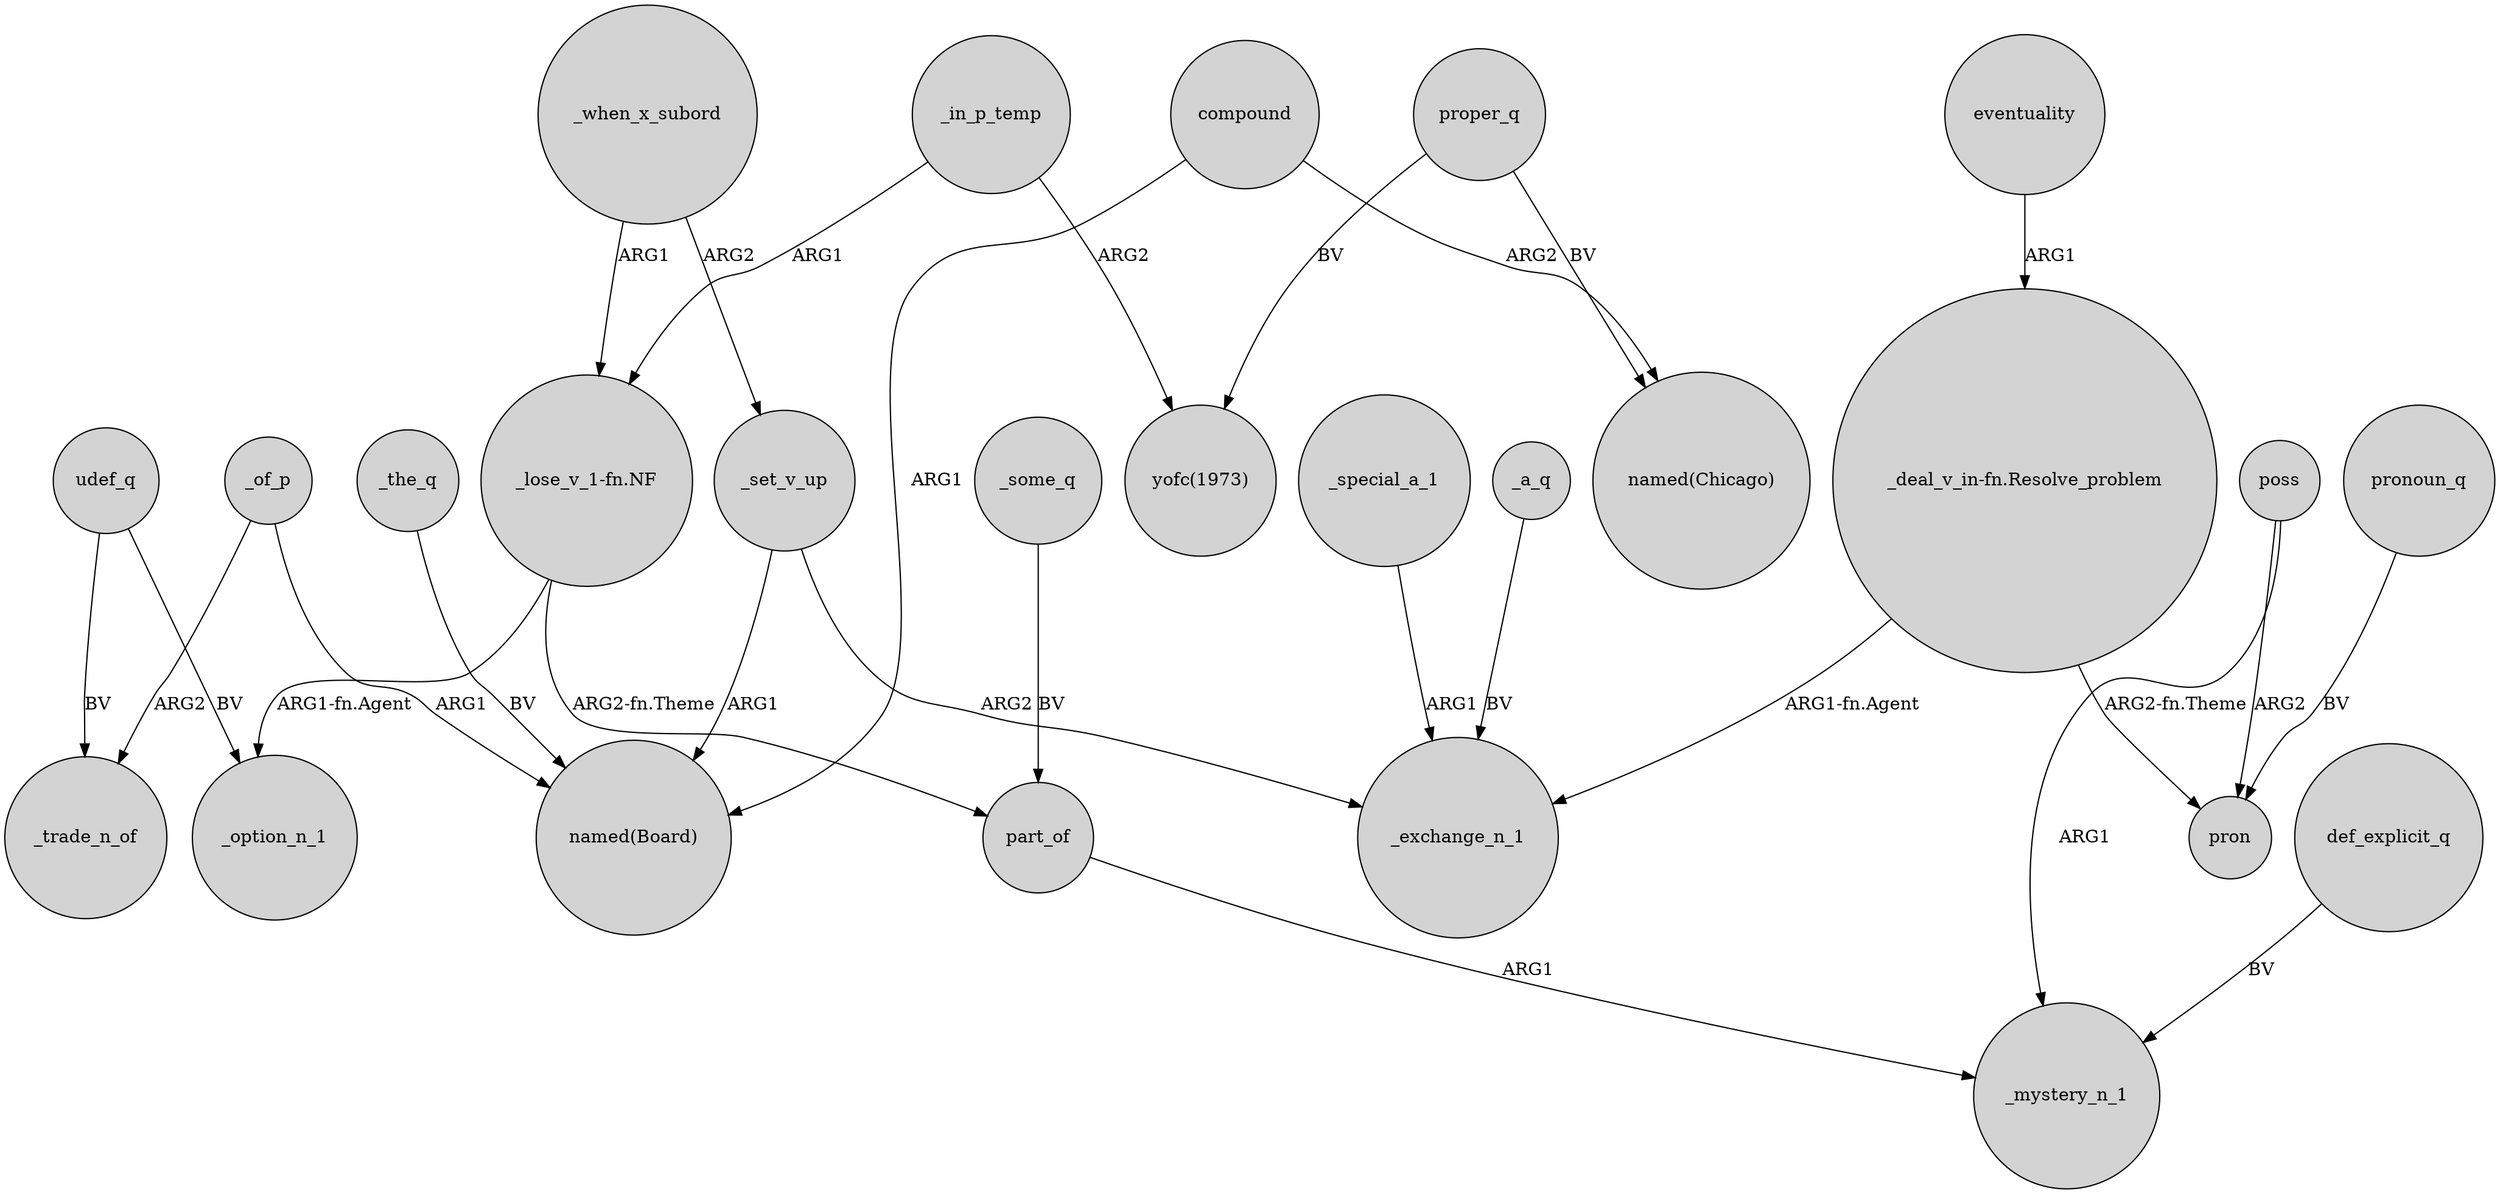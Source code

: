 digraph {
	node [shape=circle style=filled]
	_when_x_subord -> "_lose_v_1-fn.NF" [label=ARG1]
	"_deal_v_in-fn.Resolve_problem" -> pron [label="ARG2-fn.Theme"]
	_the_q -> "named(Board)" [label=BV]
	proper_q -> "yofc(1973)" [label=BV]
	udef_q -> _trade_n_of [label=BV]
	_in_p_temp -> "_lose_v_1-fn.NF" [label=ARG1]
	poss -> pron [label=ARG2]
	udef_q -> _option_n_1 [label=BV]
	"_deal_v_in-fn.Resolve_problem" -> _exchange_n_1 [label="ARG1-fn.Agent"]
	poss -> _mystery_n_1 [label=ARG1]
	_a_q -> _exchange_n_1 [label=BV]
	part_of -> _mystery_n_1 [label=ARG1]
	_set_v_up -> "named(Board)" [label=ARG1]
	_special_a_1 -> _exchange_n_1 [label=ARG1]
	compound -> "named(Chicago)" [label=ARG2]
	_of_p -> "named(Board)" [label=ARG1]
	_set_v_up -> _exchange_n_1 [label=ARG2]
	eventuality -> "_deal_v_in-fn.Resolve_problem" [label=ARG1]
	_some_q -> part_of [label=BV]
	"_lose_v_1-fn.NF" -> _option_n_1 [label="ARG1-fn.Agent"]
	def_explicit_q -> _mystery_n_1 [label=BV]
	pronoun_q -> pron [label=BV]
	"_lose_v_1-fn.NF" -> part_of [label="ARG2-fn.Theme"]
	compound -> "named(Board)" [label=ARG1]
	_in_p_temp -> "yofc(1973)" [label=ARG2]
	_of_p -> _trade_n_of [label=ARG2]
	_when_x_subord -> _set_v_up [label=ARG2]
	proper_q -> "named(Chicago)" [label=BV]
}

